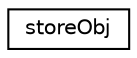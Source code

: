 digraph G
{
  edge [fontname="Helvetica",fontsize="10",labelfontname="Helvetica",labelfontsize="10"];
  node [fontname="Helvetica",fontsize="10",shape=record];
  rankdir=LR;
  Node1 [label="storeObj",height=0.2,width=0.4,color="black", fillcolor="white", style="filled",URL="$structstoreObj.html"];
}
